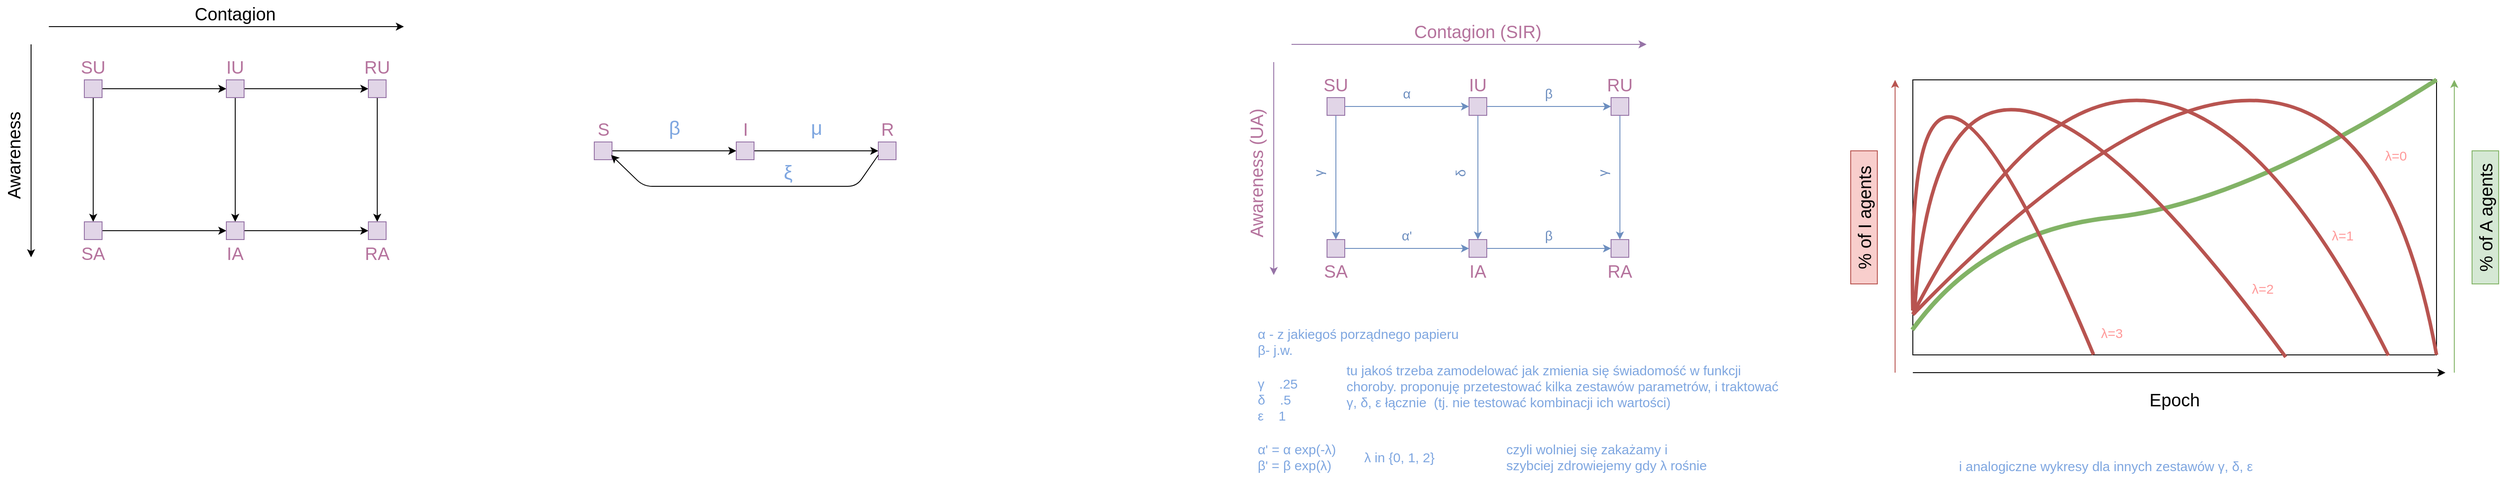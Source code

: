<mxfile version="21.7.5" type="device">
  <diagram name="Page-1" id="b33cb84f-bf7a-9ccf-f142-242d16432e5d">
    <mxGraphModel dx="925" dy="551" grid="1" gridSize="10" guides="1" tooltips="1" connect="1" arrows="1" fold="1" page="1" pageScale="1.5" pageWidth="1169" pageHeight="826" background="#ffffff" math="0" shadow="0">
      <root>
        <mxCell id="0" style=";html=1;" />
        <mxCell id="1" style=";html=1;" parent="0" />
        <mxCell id="pwDWm3Aly0OtBWQ-omma-13" style="edgeStyle=orthogonalEdgeStyle;curved=1;rounded=0;orthogonalLoop=1;jettySize=auto;html=1;exitX=1;exitY=0.5;exitDx=0;exitDy=0;entryX=0;entryY=0.5;entryDx=0;entryDy=0;" parent="1" source="2a5a01dd2e413fbf-12" target="pwDWm3Aly0OtBWQ-omma-8" edge="1">
          <mxGeometry relative="1" as="geometry" />
        </mxCell>
        <mxCell id="pwDWm3Aly0OtBWQ-omma-22" style="edgeStyle=orthogonalEdgeStyle;curved=1;rounded=0;orthogonalLoop=1;jettySize=auto;html=1;exitX=0.5;exitY=1;exitDx=0;exitDy=0;entryX=0.5;entryY=0;entryDx=0;entryDy=0;" parent="1" source="2a5a01dd2e413fbf-12" target="pwDWm3Aly0OtBWQ-omma-10" edge="1">
          <mxGeometry relative="1" as="geometry" />
        </mxCell>
        <mxCell id="2a5a01dd2e413fbf-12" value="" style="whiteSpace=wrap;html=1;rounded=0;shadow=0;strokeWidth=1;fillColor=#e1d5e7;fontSize=24;align=right;strokeColor=#9673a6;" parent="1" vertex="1">
          <mxGeometry x="120" y="120" width="20" height="20" as="geometry" />
        </mxCell>
        <mxCell id="2a5a01dd2e413fbf-56" value="SU" style="text;html=1;strokeColor=none;fillColor=none;align=center;verticalAlign=middle;whiteSpace=wrap;rounded=0;shadow=0;fontSize=20;fontColor=#B5739D;" parent="1" vertex="1">
          <mxGeometry x="90" y="90" width="80" height="30" as="geometry" />
        </mxCell>
        <mxCell id="pwDWm3Aly0OtBWQ-omma-15" style="edgeStyle=orthogonalEdgeStyle;curved=1;rounded=0;orthogonalLoop=1;jettySize=auto;html=1;exitX=1;exitY=0.5;exitDx=0;exitDy=0;entryX=0;entryY=0.5;entryDx=0;entryDy=0;" parent="1" source="pwDWm3Aly0OtBWQ-omma-8" target="pwDWm3Aly0OtBWQ-omma-9" edge="1">
          <mxGeometry relative="1" as="geometry" />
        </mxCell>
        <mxCell id="pwDWm3Aly0OtBWQ-omma-23" style="edgeStyle=orthogonalEdgeStyle;curved=1;rounded=0;orthogonalLoop=1;jettySize=auto;html=1;" parent="1" source="pwDWm3Aly0OtBWQ-omma-8" target="pwDWm3Aly0OtBWQ-omma-11" edge="1">
          <mxGeometry relative="1" as="geometry" />
        </mxCell>
        <mxCell id="pwDWm3Aly0OtBWQ-omma-8" value="" style="whiteSpace=wrap;html=1;rounded=0;shadow=0;strokeWidth=1;fillColor=#e1d5e7;fontSize=24;align=right;strokeColor=#9673a6;" parent="1" vertex="1">
          <mxGeometry x="280" y="120" width="20" height="20" as="geometry" />
        </mxCell>
        <mxCell id="pwDWm3Aly0OtBWQ-omma-24" style="edgeStyle=orthogonalEdgeStyle;curved=1;rounded=0;orthogonalLoop=1;jettySize=auto;html=1;entryX=0.5;entryY=0;entryDx=0;entryDy=0;" parent="1" source="pwDWm3Aly0OtBWQ-omma-9" target="pwDWm3Aly0OtBWQ-omma-12" edge="1">
          <mxGeometry relative="1" as="geometry" />
        </mxCell>
        <mxCell id="pwDWm3Aly0OtBWQ-omma-9" value="" style="whiteSpace=wrap;html=1;rounded=0;shadow=0;strokeWidth=1;fillColor=#e1d5e7;fontSize=24;align=right;strokeColor=#9673a6;" parent="1" vertex="1">
          <mxGeometry x="440" y="120" width="20" height="20" as="geometry" />
        </mxCell>
        <mxCell id="pwDWm3Aly0OtBWQ-omma-20" style="edgeStyle=orthogonalEdgeStyle;curved=1;rounded=0;orthogonalLoop=1;jettySize=auto;html=1;exitX=1;exitY=0.5;exitDx=0;exitDy=0;" parent="1" source="pwDWm3Aly0OtBWQ-omma-10" target="pwDWm3Aly0OtBWQ-omma-11" edge="1">
          <mxGeometry relative="1" as="geometry" />
        </mxCell>
        <mxCell id="pwDWm3Aly0OtBWQ-omma-10" value="" style="whiteSpace=wrap;html=1;rounded=0;shadow=0;strokeWidth=1;fillColor=#e1d5e7;fontSize=24;align=right;strokeColor=#9673a6;" parent="1" vertex="1">
          <mxGeometry x="120" y="280" width="20" height="20" as="geometry" />
        </mxCell>
        <mxCell id="pwDWm3Aly0OtBWQ-omma-21" style="edgeStyle=orthogonalEdgeStyle;curved=1;rounded=0;orthogonalLoop=1;jettySize=auto;html=1;exitX=1;exitY=0.5;exitDx=0;exitDy=0;entryX=0;entryY=0.5;entryDx=0;entryDy=0;" parent="1" source="pwDWm3Aly0OtBWQ-omma-11" target="pwDWm3Aly0OtBWQ-omma-12" edge="1">
          <mxGeometry relative="1" as="geometry" />
        </mxCell>
        <mxCell id="pwDWm3Aly0OtBWQ-omma-11" value="" style="whiteSpace=wrap;html=1;rounded=0;shadow=0;strokeWidth=1;fillColor=#e1d5e7;fontSize=24;align=right;strokeColor=#9673a6;" parent="1" vertex="1">
          <mxGeometry x="280" y="280" width="20" height="20" as="geometry" />
        </mxCell>
        <mxCell id="pwDWm3Aly0OtBWQ-omma-12" value="" style="whiteSpace=wrap;html=1;rounded=0;shadow=0;strokeWidth=1;fillColor=#e1d5e7;fontSize=24;align=right;strokeColor=#9673a6;" parent="1" vertex="1">
          <mxGeometry x="440" y="280" width="20" height="20" as="geometry" />
        </mxCell>
        <mxCell id="pwDWm3Aly0OtBWQ-omma-25" value="" style="endArrow=classic;html=1;" parent="1" edge="1">
          <mxGeometry width="50" height="50" relative="1" as="geometry">
            <mxPoint x="80" y="60" as="sourcePoint" />
            <mxPoint x="480" y="60" as="targetPoint" />
          </mxGeometry>
        </mxCell>
        <mxCell id="pwDWm3Aly0OtBWQ-omma-27" value="" style="endArrow=classic;html=1;" parent="1" edge="1">
          <mxGeometry width="50" height="50" relative="1" as="geometry">
            <mxPoint x="60" y="80" as="sourcePoint" />
            <mxPoint x="60" y="320" as="targetPoint" />
          </mxGeometry>
        </mxCell>
        <mxCell id="pwDWm3Aly0OtBWQ-omma-30" value="IU" style="text;html=1;strokeColor=none;fillColor=none;align=center;verticalAlign=middle;whiteSpace=wrap;rounded=0;shadow=0;fontSize=20;fontColor=#B5739D;" parent="1" vertex="1">
          <mxGeometry x="250" y="90" width="80" height="30" as="geometry" />
        </mxCell>
        <mxCell id="pwDWm3Aly0OtBWQ-omma-31" value="RU" style="text;html=1;strokeColor=none;fillColor=none;align=center;verticalAlign=middle;whiteSpace=wrap;rounded=0;shadow=0;fontSize=20;fontColor=#B5739D;" parent="1" vertex="1">
          <mxGeometry x="410" y="90" width="80" height="30" as="geometry" />
        </mxCell>
        <mxCell id="pwDWm3Aly0OtBWQ-omma-32" value="SA" style="text;html=1;strokeColor=none;fillColor=none;align=center;verticalAlign=middle;whiteSpace=wrap;rounded=0;shadow=0;fontSize=20;fontColor=#B5739D;" parent="1" vertex="1">
          <mxGeometry x="90" y="300" width="80" height="30" as="geometry" />
        </mxCell>
        <mxCell id="pwDWm3Aly0OtBWQ-omma-33" value="IA" style="text;html=1;strokeColor=none;fillColor=none;align=center;verticalAlign=middle;whiteSpace=wrap;rounded=0;shadow=0;fontSize=20;fontColor=#B5739D;" parent="1" vertex="1">
          <mxGeometry x="250" y="300" width="80" height="30" as="geometry" />
        </mxCell>
        <mxCell id="pwDWm3Aly0OtBWQ-omma-34" value="RA" style="text;html=1;strokeColor=none;fillColor=none;align=center;verticalAlign=middle;whiteSpace=wrap;rounded=0;shadow=0;fontSize=20;fontColor=#B5739D;" parent="1" vertex="1">
          <mxGeometry x="410" y="300" width="80" height="30" as="geometry" />
        </mxCell>
        <mxCell id="pwDWm3Aly0OtBWQ-omma-35" value="Contagion" style="text;html=1;strokeColor=none;fillColor=none;align=center;verticalAlign=middle;whiteSpace=wrap;rounded=0;shadow=0;fontSize=20;" parent="1" vertex="1">
          <mxGeometry x="250" y="30" width="80" height="30" as="geometry" />
        </mxCell>
        <mxCell id="pwDWm3Aly0OtBWQ-omma-36" value="Awareness" style="text;html=1;strokeColor=none;fillColor=none;align=center;verticalAlign=middle;whiteSpace=wrap;rounded=0;shadow=0;fontSize=20;rotation=-90;" parent="1" vertex="1">
          <mxGeometry y="190" width="80" height="30" as="geometry" />
        </mxCell>
        <mxCell id="D3slq21BW17x9VWM3Yvv-1" style="edgeStyle=orthogonalEdgeStyle;curved=1;rounded=0;orthogonalLoop=1;jettySize=auto;html=1;exitX=1;exitY=0.5;exitDx=0;exitDy=0;entryX=0;entryY=0.5;entryDx=0;entryDy=0;fillColor=#dae8fc;strokeColor=#6c8ebf;fontColor=#84aae3;" parent="1" source="D3slq21BW17x9VWM3Yvv-3" target="D3slq21BW17x9VWM3Yvv-7" edge="1">
          <mxGeometry relative="1" as="geometry" />
        </mxCell>
        <mxCell id="D3slq21BW17x9VWM3Yvv-2" style="edgeStyle=orthogonalEdgeStyle;curved=1;rounded=0;orthogonalLoop=1;jettySize=auto;html=1;exitX=0.5;exitY=1;exitDx=0;exitDy=0;entryX=0.5;entryY=0;entryDx=0;entryDy=0;fillColor=#dae8fc;strokeColor=#6c8ebf;fontColor=#84aae3;" parent="1" source="D3slq21BW17x9VWM3Yvv-3" target="D3slq21BW17x9VWM3Yvv-11" edge="1">
          <mxGeometry relative="1" as="geometry" />
        </mxCell>
        <mxCell id="D3slq21BW17x9VWM3Yvv-3" value="" style="whiteSpace=wrap;html=1;rounded=0;shadow=0;strokeWidth=1;fillColor=#e1d5e7;fontSize=24;align=right;strokeColor=#9673a6;" parent="1" vertex="1">
          <mxGeometry x="1520" y="140" width="20" height="20" as="geometry" />
        </mxCell>
        <mxCell id="D3slq21BW17x9VWM3Yvv-4" value="SU" style="text;html=1;strokeColor=none;fillColor=none;align=center;verticalAlign=middle;whiteSpace=wrap;rounded=0;shadow=0;fontSize=20;fontColor=#B5739D;" parent="1" vertex="1">
          <mxGeometry x="1490" y="110" width="80" height="30" as="geometry" />
        </mxCell>
        <mxCell id="D3slq21BW17x9VWM3Yvv-5" style="edgeStyle=orthogonalEdgeStyle;curved=1;rounded=0;orthogonalLoop=1;jettySize=auto;html=1;exitX=1;exitY=0.5;exitDx=0;exitDy=0;entryX=0;entryY=0.5;entryDx=0;entryDy=0;fillColor=#dae8fc;strokeColor=#6c8ebf;fontColor=#84aae3;" parent="1" source="D3slq21BW17x9VWM3Yvv-7" target="D3slq21BW17x9VWM3Yvv-9" edge="1">
          <mxGeometry relative="1" as="geometry" />
        </mxCell>
        <mxCell id="D3slq21BW17x9VWM3Yvv-6" style="edgeStyle=orthogonalEdgeStyle;curved=1;rounded=0;orthogonalLoop=1;jettySize=auto;html=1;fillColor=#dae8fc;strokeColor=#6c8ebf;fontColor=#84aae3;" parent="1" source="D3slq21BW17x9VWM3Yvv-7" target="D3slq21BW17x9VWM3Yvv-13" edge="1">
          <mxGeometry relative="1" as="geometry" />
        </mxCell>
        <mxCell id="D3slq21BW17x9VWM3Yvv-7" value="" style="whiteSpace=wrap;html=1;rounded=0;shadow=0;strokeWidth=1;fillColor=#e1d5e7;fontSize=24;align=right;strokeColor=#9673a6;" parent="1" vertex="1">
          <mxGeometry x="1680" y="140" width="20" height="20" as="geometry" />
        </mxCell>
        <mxCell id="D3slq21BW17x9VWM3Yvv-8" style="edgeStyle=orthogonalEdgeStyle;curved=1;rounded=0;orthogonalLoop=1;jettySize=auto;html=1;entryX=0.5;entryY=0;entryDx=0;entryDy=0;fillColor=#dae8fc;strokeColor=#6c8ebf;fontColor=#84aae3;" parent="1" source="D3slq21BW17x9VWM3Yvv-9" target="D3slq21BW17x9VWM3Yvv-14" edge="1">
          <mxGeometry relative="1" as="geometry" />
        </mxCell>
        <mxCell id="D3slq21BW17x9VWM3Yvv-9" value="" style="whiteSpace=wrap;html=1;rounded=0;shadow=0;strokeWidth=1;fillColor=#e1d5e7;fontSize=24;align=right;strokeColor=#9673a6;" parent="1" vertex="1">
          <mxGeometry x="1840" y="140" width="20" height="20" as="geometry" />
        </mxCell>
        <mxCell id="D3slq21BW17x9VWM3Yvv-10" style="edgeStyle=orthogonalEdgeStyle;curved=1;rounded=0;orthogonalLoop=1;jettySize=auto;html=1;exitX=1;exitY=0.5;exitDx=0;exitDy=0;fillColor=#dae8fc;strokeColor=#6c8ebf;fontColor=#84aae3;" parent="1" source="D3slq21BW17x9VWM3Yvv-11" target="D3slq21BW17x9VWM3Yvv-13" edge="1">
          <mxGeometry relative="1" as="geometry" />
        </mxCell>
        <mxCell id="D3slq21BW17x9VWM3Yvv-11" value="" style="whiteSpace=wrap;html=1;rounded=0;shadow=0;strokeWidth=1;fillColor=#e1d5e7;fontSize=24;align=right;strokeColor=#9673a6;" parent="1" vertex="1">
          <mxGeometry x="1520" y="300" width="20" height="20" as="geometry" />
        </mxCell>
        <mxCell id="D3slq21BW17x9VWM3Yvv-12" style="edgeStyle=orthogonalEdgeStyle;curved=1;rounded=0;orthogonalLoop=1;jettySize=auto;html=1;exitX=1;exitY=0.5;exitDx=0;exitDy=0;entryX=0;entryY=0.5;entryDx=0;entryDy=0;fillColor=#dae8fc;strokeColor=#6c8ebf;fontColor=#84aae3;" parent="1" source="D3slq21BW17x9VWM3Yvv-13" target="D3slq21BW17x9VWM3Yvv-14" edge="1">
          <mxGeometry relative="1" as="geometry" />
        </mxCell>
        <mxCell id="D3slq21BW17x9VWM3Yvv-13" value="" style="whiteSpace=wrap;html=1;rounded=0;shadow=0;strokeWidth=1;fillColor=#e1d5e7;fontSize=24;align=right;strokeColor=#9673a6;" parent="1" vertex="1">
          <mxGeometry x="1680" y="300" width="20" height="20" as="geometry" />
        </mxCell>
        <mxCell id="D3slq21BW17x9VWM3Yvv-14" value="" style="whiteSpace=wrap;html=1;rounded=0;shadow=0;strokeWidth=1;fillColor=#e1d5e7;fontSize=24;align=right;strokeColor=#9673a6;" parent="1" vertex="1">
          <mxGeometry x="1840" y="300" width="20" height="20" as="geometry" />
        </mxCell>
        <mxCell id="D3slq21BW17x9VWM3Yvv-15" value="" style="endArrow=classic;html=1;fontColor=#000000;fillColor=#e1d5e7;strokeColor=#9673a6;" parent="1" edge="1">
          <mxGeometry width="50" height="50" relative="1" as="geometry">
            <mxPoint x="1480" y="80" as="sourcePoint" />
            <mxPoint x="1880" y="80" as="targetPoint" />
          </mxGeometry>
        </mxCell>
        <mxCell id="D3slq21BW17x9VWM3Yvv-16" value="" style="endArrow=classic;html=1;fontColor=#000000;fillColor=#e1d5e7;strokeColor=#9673a6;" parent="1" edge="1">
          <mxGeometry width="50" height="50" relative="1" as="geometry">
            <mxPoint x="1460" y="100" as="sourcePoint" />
            <mxPoint x="1460" y="340" as="targetPoint" />
          </mxGeometry>
        </mxCell>
        <mxCell id="D3slq21BW17x9VWM3Yvv-17" value="IU" style="text;html=1;strokeColor=none;fillColor=none;align=center;verticalAlign=middle;whiteSpace=wrap;rounded=0;shadow=0;fontSize=20;fontColor=#B5739D;" parent="1" vertex="1">
          <mxGeometry x="1650" y="110" width="80" height="30" as="geometry" />
        </mxCell>
        <mxCell id="D3slq21BW17x9VWM3Yvv-18" value="RU" style="text;html=1;strokeColor=none;fillColor=none;align=center;verticalAlign=middle;whiteSpace=wrap;rounded=0;shadow=0;fontSize=20;fontColor=#B5739D;" parent="1" vertex="1">
          <mxGeometry x="1810" y="110" width="80" height="30" as="geometry" />
        </mxCell>
        <mxCell id="D3slq21BW17x9VWM3Yvv-19" value="SA" style="text;html=1;strokeColor=none;fillColor=none;align=center;verticalAlign=middle;whiteSpace=wrap;rounded=0;shadow=0;fontSize=20;fontColor=#B5739D;" parent="1" vertex="1">
          <mxGeometry x="1490" y="320" width="80" height="30" as="geometry" />
        </mxCell>
        <mxCell id="D3slq21BW17x9VWM3Yvv-20" value="IA" style="text;html=1;strokeColor=none;fillColor=none;align=center;verticalAlign=middle;whiteSpace=wrap;rounded=0;shadow=0;fontSize=20;fontColor=#B5739D;" parent="1" vertex="1">
          <mxGeometry x="1650" y="320" width="80" height="30" as="geometry" />
        </mxCell>
        <mxCell id="D3slq21BW17x9VWM3Yvv-21" value="RA" style="text;html=1;strokeColor=none;fillColor=none;align=center;verticalAlign=middle;whiteSpace=wrap;rounded=0;shadow=0;fontSize=20;fontColor=#B5739D;" parent="1" vertex="1">
          <mxGeometry x="1810" y="320" width="80" height="30" as="geometry" />
        </mxCell>
        <mxCell id="D3slq21BW17x9VWM3Yvv-22" value="Contagion (SIR)" style="text;html=1;align=center;verticalAlign=middle;whiteSpace=wrap;rounded=0;shadow=0;fontSize=20;fillColor=none;strokeColor=none;fontColor=#b5739d;" parent="1" vertex="1">
          <mxGeometry x="1605" y="50" width="170" height="30" as="geometry" />
        </mxCell>
        <mxCell id="D3slq21BW17x9VWM3Yvv-23" value="Awareness (UA)" style="text;html=1;align=center;verticalAlign=middle;whiteSpace=wrap;rounded=0;shadow=0;fontSize=20;rotation=-90;fillColor=none;strokeColor=none;gradientColor=none;fontColor=#b5739d;" parent="1" vertex="1">
          <mxGeometry x="1365" y="210" width="150" height="30" as="geometry" />
        </mxCell>
        <mxCell id="D3slq21BW17x9VWM3Yvv-25" value="α" style="text;html=1;align=center;verticalAlign=middle;whiteSpace=wrap;rounded=0;shadow=0;fontSize=15;fillColor=none;strokeColor=none;fontColor=#6d8ebf;" parent="1" vertex="1">
          <mxGeometry x="1570" y="120" width="80" height="30" as="geometry" />
        </mxCell>
        <mxCell id="D3slq21BW17x9VWM3Yvv-26" value="β" style="text;html=1;align=center;verticalAlign=middle;whiteSpace=wrap;rounded=0;shadow=0;fontSize=15;fillColor=none;strokeColor=none;fontColor=#6d8ebf;" parent="1" vertex="1">
          <mxGeometry x="1730" y="120" width="80" height="30" as="geometry" />
        </mxCell>
        <mxCell id="D3slq21BW17x9VWM3Yvv-27" value="α&#39;" style="text;html=1;align=center;verticalAlign=middle;whiteSpace=wrap;rounded=0;shadow=0;fontSize=15;fillColor=none;strokeColor=none;fontColor=#6d8ebf;" parent="1" vertex="1">
          <mxGeometry x="1570" y="280" width="80" height="30" as="geometry" />
        </mxCell>
        <mxCell id="D3slq21BW17x9VWM3Yvv-28" value="β" style="text;html=1;align=center;verticalAlign=middle;whiteSpace=wrap;rounded=0;shadow=0;fontSize=15;fillColor=none;strokeColor=none;fontColor=#6d8ebf;" parent="1" vertex="1">
          <mxGeometry x="1730" y="280" width="80" height="30" as="geometry" />
        </mxCell>
        <mxCell id="D3slq21BW17x9VWM3Yvv-30" value="γ" style="text;html=1;align=center;verticalAlign=middle;whiteSpace=wrap;rounded=0;shadow=0;fontSize=15;rotation=-90;fillColor=none;strokeColor=none;fontColor=#6d8ebf;" parent="1" vertex="1">
          <mxGeometry x="1470" y="210" width="80" height="30" as="geometry" />
        </mxCell>
        <mxCell id="D3slq21BW17x9VWM3Yvv-31" value="δ" style="text;html=1;align=center;verticalAlign=middle;whiteSpace=wrap;rounded=0;shadow=0;fontSize=15;rotation=-90;fillColor=none;strokeColor=none;fontColor=#6d8ebf;" parent="1" vertex="1">
          <mxGeometry x="1630" y="210" width="80" height="30" as="geometry" />
        </mxCell>
        <mxCell id="D3slq21BW17x9VWM3Yvv-32" value="γ" style="text;html=1;align=center;verticalAlign=middle;whiteSpace=wrap;rounded=0;shadow=0;fontSize=15;fontColor=#6d8ebf;rotation=-90;" parent="1" vertex="1">
          <mxGeometry x="1790" y="210" width="80" height="30" as="geometry" />
        </mxCell>
        <mxCell id="nWIRARGCMm0pzQdtizbt-1" style="edgeStyle=orthogonalEdgeStyle;curved=1;rounded=0;orthogonalLoop=1;jettySize=auto;html=1;exitX=1;exitY=0.5;exitDx=0;exitDy=0;entryX=0;entryY=0.5;entryDx=0;entryDy=0;" parent="1" source="nWIRARGCMm0pzQdtizbt-2" target="nWIRARGCMm0pzQdtizbt-5" edge="1">
          <mxGeometry relative="1" as="geometry" />
        </mxCell>
        <mxCell id="nWIRARGCMm0pzQdtizbt-2" value="" style="whiteSpace=wrap;html=1;rounded=0;shadow=0;strokeWidth=1;fillColor=#e1d5e7;fontSize=24;align=right;strokeColor=#9673a6;" parent="1" vertex="1">
          <mxGeometry x="694.5" y="190" width="20" height="20" as="geometry" />
        </mxCell>
        <mxCell id="nWIRARGCMm0pzQdtizbt-3" value="S" style="text;html=1;strokeColor=none;fillColor=none;align=center;verticalAlign=middle;whiteSpace=wrap;rounded=0;shadow=0;fontSize=20;fontColor=#B5739D;" parent="1" vertex="1">
          <mxGeometry x="664.5" y="160" width="80" height="30" as="geometry" />
        </mxCell>
        <mxCell id="nWIRARGCMm0pzQdtizbt-4" style="edgeStyle=orthogonalEdgeStyle;curved=1;rounded=0;orthogonalLoop=1;jettySize=auto;html=1;exitX=1;exitY=0.5;exitDx=0;exitDy=0;entryX=0;entryY=0.5;entryDx=0;entryDy=0;" parent="1" source="nWIRARGCMm0pzQdtizbt-5" target="nWIRARGCMm0pzQdtizbt-6" edge="1">
          <mxGeometry relative="1" as="geometry" />
        </mxCell>
        <mxCell id="nWIRARGCMm0pzQdtizbt-5" value="" style="whiteSpace=wrap;html=1;rounded=0;shadow=0;strokeWidth=1;fillColor=#e1d5e7;fontSize=24;align=right;strokeColor=#9673a6;" parent="1" vertex="1">
          <mxGeometry x="854.5" y="190" width="20" height="20" as="geometry" />
        </mxCell>
        <mxCell id="nWIRARGCMm0pzQdtizbt-6" value="" style="whiteSpace=wrap;html=1;rounded=0;shadow=0;strokeWidth=1;fillColor=#e1d5e7;fontSize=24;align=right;strokeColor=#9673a6;" parent="1" vertex="1">
          <mxGeometry x="1014.5" y="190" width="20" height="20" as="geometry" />
        </mxCell>
        <mxCell id="nWIRARGCMm0pzQdtizbt-8" value="I" style="text;html=1;strokeColor=none;fillColor=none;align=center;verticalAlign=middle;whiteSpace=wrap;rounded=0;shadow=0;fontSize=20;fontColor=#B5739D;" parent="1" vertex="1">
          <mxGeometry x="824.5" y="160" width="80" height="30" as="geometry" />
        </mxCell>
        <mxCell id="nWIRARGCMm0pzQdtizbt-9" value="R" style="text;html=1;strokeColor=none;fillColor=none;align=center;verticalAlign=middle;whiteSpace=wrap;rounded=0;shadow=0;fontSize=20;fontColor=#B5739D;" parent="1" vertex="1">
          <mxGeometry x="984.5" y="160" width="80" height="30" as="geometry" />
        </mxCell>
        <mxCell id="nWIRARGCMm0pzQdtizbt-22" value="&lt;span dir=&quot;ltr&quot; role=&quot;presentation&quot; style=&quot;left: 742.947px; top: 240.268px; font-size: 22.27px; font-family: sans-serif; transform: scaleX(0.883);&quot;&gt;β&lt;/span&gt;" style="text;html=1;align=center;verticalAlign=middle;whiteSpace=wrap;rounded=0;shadow=0;fontSize=20;fontColor=#7EA6E0;" parent="1" vertex="1">
          <mxGeometry x="744.5" y="160" width="80" height="30" as="geometry" />
        </mxCell>
        <mxCell id="nWIRARGCMm0pzQdtizbt-23" value="&lt;span dir=&quot;ltr&quot; role=&quot;presentation&quot; style=&quot;left: 742.947px; top: 240.268px; font-size: 22.27px; font-family: sans-serif; transform: scaleX(0.883);&quot;&gt;μ&lt;/span&gt;" style="text;html=1;align=center;verticalAlign=middle;whiteSpace=wrap;rounded=0;shadow=0;fontSize=20;fontColor=#7EA6E0;" parent="1" vertex="1">
          <mxGeometry x="905.37" y="160" width="80" height="30" as="geometry" />
        </mxCell>
        <mxCell id="nWIRARGCMm0pzQdtizbt-25" value="" style="endArrow=classic;html=1;" parent="1" edge="1">
          <mxGeometry width="50" height="50" relative="1" as="geometry">
            <mxPoint x="1014.5" y="204.74" as="sourcePoint" />
            <mxPoint x="713.5" y="204.74" as="targetPoint" />
            <Array as="points">
              <mxPoint x="990" y="240" />
              <mxPoint x="860" y="240" />
              <mxPoint x="750" y="240" />
            </Array>
          </mxGeometry>
        </mxCell>
        <mxCell id="nWIRARGCMm0pzQdtizbt-26" value="&lt;span dir=&quot;ltr&quot; role=&quot;presentation&quot; style=&quot;left: 742.947px; top: 240.268px; font-size: 22.27px; font-family: sans-serif; transform: scaleX(0.883);&quot;&gt;ξ&lt;/span&gt;" style="text;html=1;align=center;verticalAlign=middle;whiteSpace=wrap;rounded=0;shadow=0;fontSize=20;fontColor=#7EA6E0;" parent="1" vertex="1">
          <mxGeometry x="873" y="210" width="80" height="30" as="geometry" />
        </mxCell>
        <mxCell id="vLLJ44sbU6IzpHqIZkk6-1" value="α - z jakiegoś porządnego papieru&lt;br&gt;β- j.w." style="text;html=1;align=left;verticalAlign=middle;whiteSpace=wrap;rounded=0;shadow=0;fontSize=15;fontColor=#7EA6E0;" parent="1" vertex="1">
          <mxGeometry x="1440" y="400" width="300" height="30" as="geometry" />
        </mxCell>
        <mxCell id="vLLJ44sbU6IzpHqIZkk6-2" value="γ&amp;nbsp;&amp;nbsp;&amp;nbsp; .25&lt;br&gt;δ&amp;nbsp; &amp;nbsp; .5&lt;br&gt;ε &amp;nbsp;&amp;nbsp; 1" style="text;html=1;align=left;verticalAlign=middle;whiteSpace=wrap;rounded=0;shadow=0;fontSize=15;fontColor=#7EA6E0;rotation=0;" parent="1" vertex="1">
          <mxGeometry x="1440" y="450" width="60" height="60" as="geometry" />
        </mxCell>
        <mxCell id="vLLJ44sbU6IzpHqIZkk6-3" value="α&#39; = α exp(-&lt;span title=&quot;Greek-language text&quot;&gt;λ)&lt;/span&gt;&lt;br&gt;β&#39; =&amp;nbsp;β exp(λ)" style="text;html=1;align=left;verticalAlign=middle;whiteSpace=wrap;rounded=0;shadow=0;fontSize=15;fontColor=#7EA6E0;" parent="1" vertex="1">
          <mxGeometry x="1440" y="530" width="240" height="30" as="geometry" />
        </mxCell>
        <mxCell id="vLLJ44sbU6IzpHqIZkk6-5" value="&lt;span title=&quot;Greek-language text&quot;&gt;λ in {0, 1, 2}&lt;/span&gt;" style="text;html=1;align=left;verticalAlign=middle;whiteSpace=wrap;rounded=0;shadow=0;fontSize=15;fontColor=#7EA6E0;" parent="1" vertex="1">
          <mxGeometry x="1560" y="530" width="240" height="30" as="geometry" />
        </mxCell>
        <mxCell id="vLLJ44sbU6IzpHqIZkk6-8" value="czyli wolniej się zakażamy i szybciej zdrowiejemy gdy&amp;nbsp;λ rośnie" style="text;html=1;align=left;verticalAlign=middle;whiteSpace=wrap;rounded=0;shadow=0;fontSize=15;fontColor=#7EA6E0;" parent="1" vertex="1">
          <mxGeometry x="1720" y="530" width="240" height="30" as="geometry" />
        </mxCell>
        <mxCell id="vLLJ44sbU6IzpHqIZkk6-9" value="tu jakoś trzeba zamodelować jak zmienia się świadomość w funkcji choroby. proponuję przetestować kilka zestawów parametrów, i traktować γ, δ, ε łącznie&amp;nbsp; (tj. nie testować kombinacji ich wartości)" style="text;html=1;align=left;verticalAlign=middle;whiteSpace=wrap;rounded=0;shadow=0;fontSize=15;fontColor=#7EA6E0;" parent="1" vertex="1">
          <mxGeometry x="1540" y="450" width="495" height="30" as="geometry" />
        </mxCell>
        <mxCell id="vLLJ44sbU6IzpHqIZkk6-11" value="" style="rounded=0;whiteSpace=wrap;html=1;" parent="1" vertex="1">
          <mxGeometry x="2180" y="120" width="590" height="310" as="geometry" />
        </mxCell>
        <mxCell id="vLLJ44sbU6IzpHqIZkk6-12" value="&lt;div&gt;&lt;br&gt;&lt;/div&gt;&lt;div&gt;&lt;br&gt;&lt;/div&gt;&lt;div&gt;&lt;br&gt;&lt;/div&gt;&lt;div&gt;&lt;br&gt;&lt;/div&gt;&lt;div&gt;&lt;br&gt;&lt;/div&gt;&lt;div&gt;&lt;br&gt;&lt;/div&gt;&lt;div&gt;&lt;br&gt;&lt;/div&gt;&lt;div&gt;&lt;br&gt;&lt;/div&gt;&lt;div&gt;&lt;br&gt;&lt;/div&gt;&lt;div&gt;&lt;br&gt;&lt;/div&gt;&lt;div&gt;&lt;br&gt;&lt;/div&gt;&lt;div&gt;&lt;br&gt;&lt;/div&gt;&lt;div&gt;&lt;br&gt;&lt;/div&gt;&lt;div&gt;&lt;br&gt;&lt;/div&gt;&lt;div&gt;&lt;br&gt;&lt;/div&gt;" style="endArrow=classic;html=1;" parent="1" edge="1">
          <mxGeometry width="50" height="50" relative="1" as="geometry">
            <mxPoint x="2180" y="450" as="sourcePoint" />
            <mxPoint x="2780" y="450" as="targetPoint" />
          </mxGeometry>
        </mxCell>
        <mxCell id="vLLJ44sbU6IzpHqIZkk6-14" value="" style="endArrow=classic;html=1;fillColor=#f8cecc;strokeColor=#b85450;" parent="1" edge="1">
          <mxGeometry width="50" height="50" relative="1" as="geometry">
            <mxPoint x="2160" y="450" as="sourcePoint" />
            <mxPoint x="2160" y="120" as="targetPoint" />
          </mxGeometry>
        </mxCell>
        <mxCell id="vLLJ44sbU6IzpHqIZkk6-16" value="Epoch" style="text;html=1;strokeColor=none;fillColor=none;align=center;verticalAlign=middle;whiteSpace=wrap;rounded=0;shadow=0;fontSize=20;" parent="1" vertex="1">
          <mxGeometry x="2390" y="465" width="170" height="30" as="geometry" />
        </mxCell>
        <mxCell id="vLLJ44sbU6IzpHqIZkk6-17" value="% of I agents" style="text;html=1;strokeColor=#b85450;fillColor=#f8cecc;align=center;verticalAlign=middle;whiteSpace=wrap;rounded=0;shadow=0;fontSize=20;rotation=-90;" parent="1" vertex="1">
          <mxGeometry x="2050" y="260" width="150" height="30" as="geometry" />
        </mxCell>
        <mxCell id="vLLJ44sbU6IzpHqIZkk6-19" value="% of A agents" style="text;html=1;strokeColor=#82b366;fillColor=#d5e8d4;align=center;verticalAlign=middle;whiteSpace=wrap;rounded=0;shadow=0;fontSize=20;rotation=-90;flipV=0;" parent="1" vertex="1">
          <mxGeometry x="2750" y="260" width="150" height="30" as="geometry" />
        </mxCell>
        <mxCell id="vLLJ44sbU6IzpHqIZkk6-21" value="" style="endArrow=none;html=1;entryX=1;entryY=0;entryDx=0;entryDy=0;curved=1;fillColor=#d5e8d4;strokeColor=#82b366;strokeWidth=5;exitX=-0.001;exitY=0.909;exitDx=0;exitDy=0;exitPerimeter=0;" parent="1" source="vLLJ44sbU6IzpHqIZkk6-11" target="vLLJ44sbU6IzpHqIZkk6-11" edge="1">
          <mxGeometry width="50" height="50" relative="1" as="geometry">
            <mxPoint x="2190" y="410" as="sourcePoint" />
            <mxPoint x="2490" y="340" as="targetPoint" />
            <Array as="points">
              <mxPoint x="2260" y="290" />
              <mxPoint x="2550" y="260" />
            </Array>
          </mxGeometry>
        </mxCell>
        <mxCell id="vLLJ44sbU6IzpHqIZkk6-23" value="" style="endArrow=none;html=1;exitX=0;exitY=0.854;exitDx=0;exitDy=0;exitPerimeter=0;entryX=1;entryY=1;entryDx=0;entryDy=0;curved=1;fillColor=#f8cecc;strokeColor=#b85450;strokeWidth=4;" parent="1" source="vLLJ44sbU6IzpHqIZkk6-11" target="vLLJ44sbU6IzpHqIZkk6-11" edge="1">
          <mxGeometry width="50" height="50" relative="1" as="geometry">
            <mxPoint x="2440" y="390" as="sourcePoint" />
            <mxPoint x="2490" y="340" as="targetPoint" />
            <Array as="points">
              <mxPoint x="2670" y="-120" />
            </Array>
          </mxGeometry>
        </mxCell>
        <mxCell id="vLLJ44sbU6IzpHqIZkk6-24" value="" style="endArrow=none;html=1;exitX=0;exitY=0.852;exitDx=0;exitDy=0;exitPerimeter=0;entryX=0.908;entryY=1.002;entryDx=0;entryDy=0;curved=1;fillColor=#f8cecc;strokeColor=#b85450;strokeWidth=4;entryPerimeter=0;" parent="1" source="vLLJ44sbU6IzpHqIZkk6-11" target="vLLJ44sbU6IzpHqIZkk6-11" edge="1">
          <mxGeometry width="50" height="50" relative="1" as="geometry">
            <mxPoint x="2190" y="405" as="sourcePoint" />
            <mxPoint x="2780" y="450" as="targetPoint" />
            <Array as="points">
              <mxPoint x="2440" y="-120" />
            </Array>
          </mxGeometry>
        </mxCell>
        <mxCell id="vLLJ44sbU6IzpHqIZkk6-25" value="" style="endArrow=none;html=1;exitX=0.003;exitY=0.852;exitDx=0;exitDy=0;exitPerimeter=0;entryX=0.712;entryY=1.008;entryDx=0;entryDy=0;curved=1;fillColor=#f8cecc;strokeColor=#b85450;strokeWidth=4;entryPerimeter=0;" parent="1" source="vLLJ44sbU6IzpHqIZkk6-11" target="vLLJ44sbU6IzpHqIZkk6-11" edge="1">
          <mxGeometry width="50" height="50" relative="1" as="geometry">
            <mxPoint x="2190" y="394" as="sourcePoint" />
            <mxPoint x="2726" y="441" as="targetPoint" />
            <Array as="points">
              <mxPoint x="2210" y="-100" />
            </Array>
          </mxGeometry>
        </mxCell>
        <mxCell id="vLLJ44sbU6IzpHqIZkk6-26" value="" style="endArrow=none;html=1;entryX=0.345;entryY=0.999;entryDx=0;entryDy=0;curved=1;fillColor=#f8cecc;strokeColor=#b85450;strokeWidth=4;entryPerimeter=0;" parent="1" target="vLLJ44sbU6IzpHqIZkk6-11" edge="1">
          <mxGeometry width="50" height="50" relative="1" as="geometry">
            <mxPoint x="2180" y="380" as="sourcePoint" />
            <mxPoint x="2610" y="442" as="targetPoint" />
            <Array as="points">
              <mxPoint x="2170" y="-80" />
            </Array>
          </mxGeometry>
        </mxCell>
        <mxCell id="vLLJ44sbU6IzpHqIZkk6-27" value="&lt;span title=&quot;Greek-language text&quot;&gt;λ=3&lt;br&gt;&lt;/span&gt;" style="text;html=1;align=left;verticalAlign=middle;whiteSpace=wrap;rounded=0;shadow=0;fontSize=15;fontColor=#FF9999;" parent="1" vertex="1">
          <mxGeometry x="2390" y="390" width="40" height="30" as="geometry" />
        </mxCell>
        <mxCell id="vLLJ44sbU6IzpHqIZkk6-28" value="&lt;span title=&quot;Greek-language text&quot;&gt;λ=2&lt;/span&gt;" style="text;html=1;align=left;verticalAlign=middle;whiteSpace=wrap;rounded=0;shadow=0;fontSize=15;fontColor=#FF9999;" parent="1" vertex="1">
          <mxGeometry x="2560" y="340" width="40" height="30" as="geometry" />
        </mxCell>
        <mxCell id="vLLJ44sbU6IzpHqIZkk6-29" value="&lt;span title=&quot;Greek-language text&quot;&gt;λ=1&lt;/span&gt;" style="text;html=1;align=left;verticalAlign=middle;whiteSpace=wrap;rounded=0;shadow=0;fontSize=15;fontColor=#FF9999;" parent="1" vertex="1">
          <mxGeometry x="2650" y="280" width="40" height="30" as="geometry" />
        </mxCell>
        <mxCell id="vLLJ44sbU6IzpHqIZkk6-30" value="&lt;span title=&quot;Greek-language text&quot;&gt;λ=0&lt;/span&gt;" style="text;html=1;align=left;verticalAlign=middle;whiteSpace=wrap;rounded=0;shadow=0;fontSize=15;fontColor=#FF9999;" parent="1" vertex="1">
          <mxGeometry x="2710" y="190" width="40" height="30" as="geometry" />
        </mxCell>
        <mxCell id="vLLJ44sbU6IzpHqIZkk6-34" value="" style="endArrow=classic;html=1;fillColor=#d5e8d4;strokeColor=#82b366;" parent="1" edge="1">
          <mxGeometry width="50" height="50" relative="1" as="geometry">
            <mxPoint x="2790" y="450" as="sourcePoint" />
            <mxPoint x="2790" y="120" as="targetPoint" />
          </mxGeometry>
        </mxCell>
        <mxCell id="vLLJ44sbU6IzpHqIZkk6-35" value="i analogiczne wykresy dla innych zestawów γ, δ, ε" style="text;html=1;align=left;verticalAlign=middle;whiteSpace=wrap;rounded=0;shadow=0;fontSize=15;fontColor=#7EA6E0;" parent="1" vertex="1">
          <mxGeometry x="2230" y="540" width="495" height="30" as="geometry" />
        </mxCell>
      </root>
    </mxGraphModel>
  </diagram>
</mxfile>
